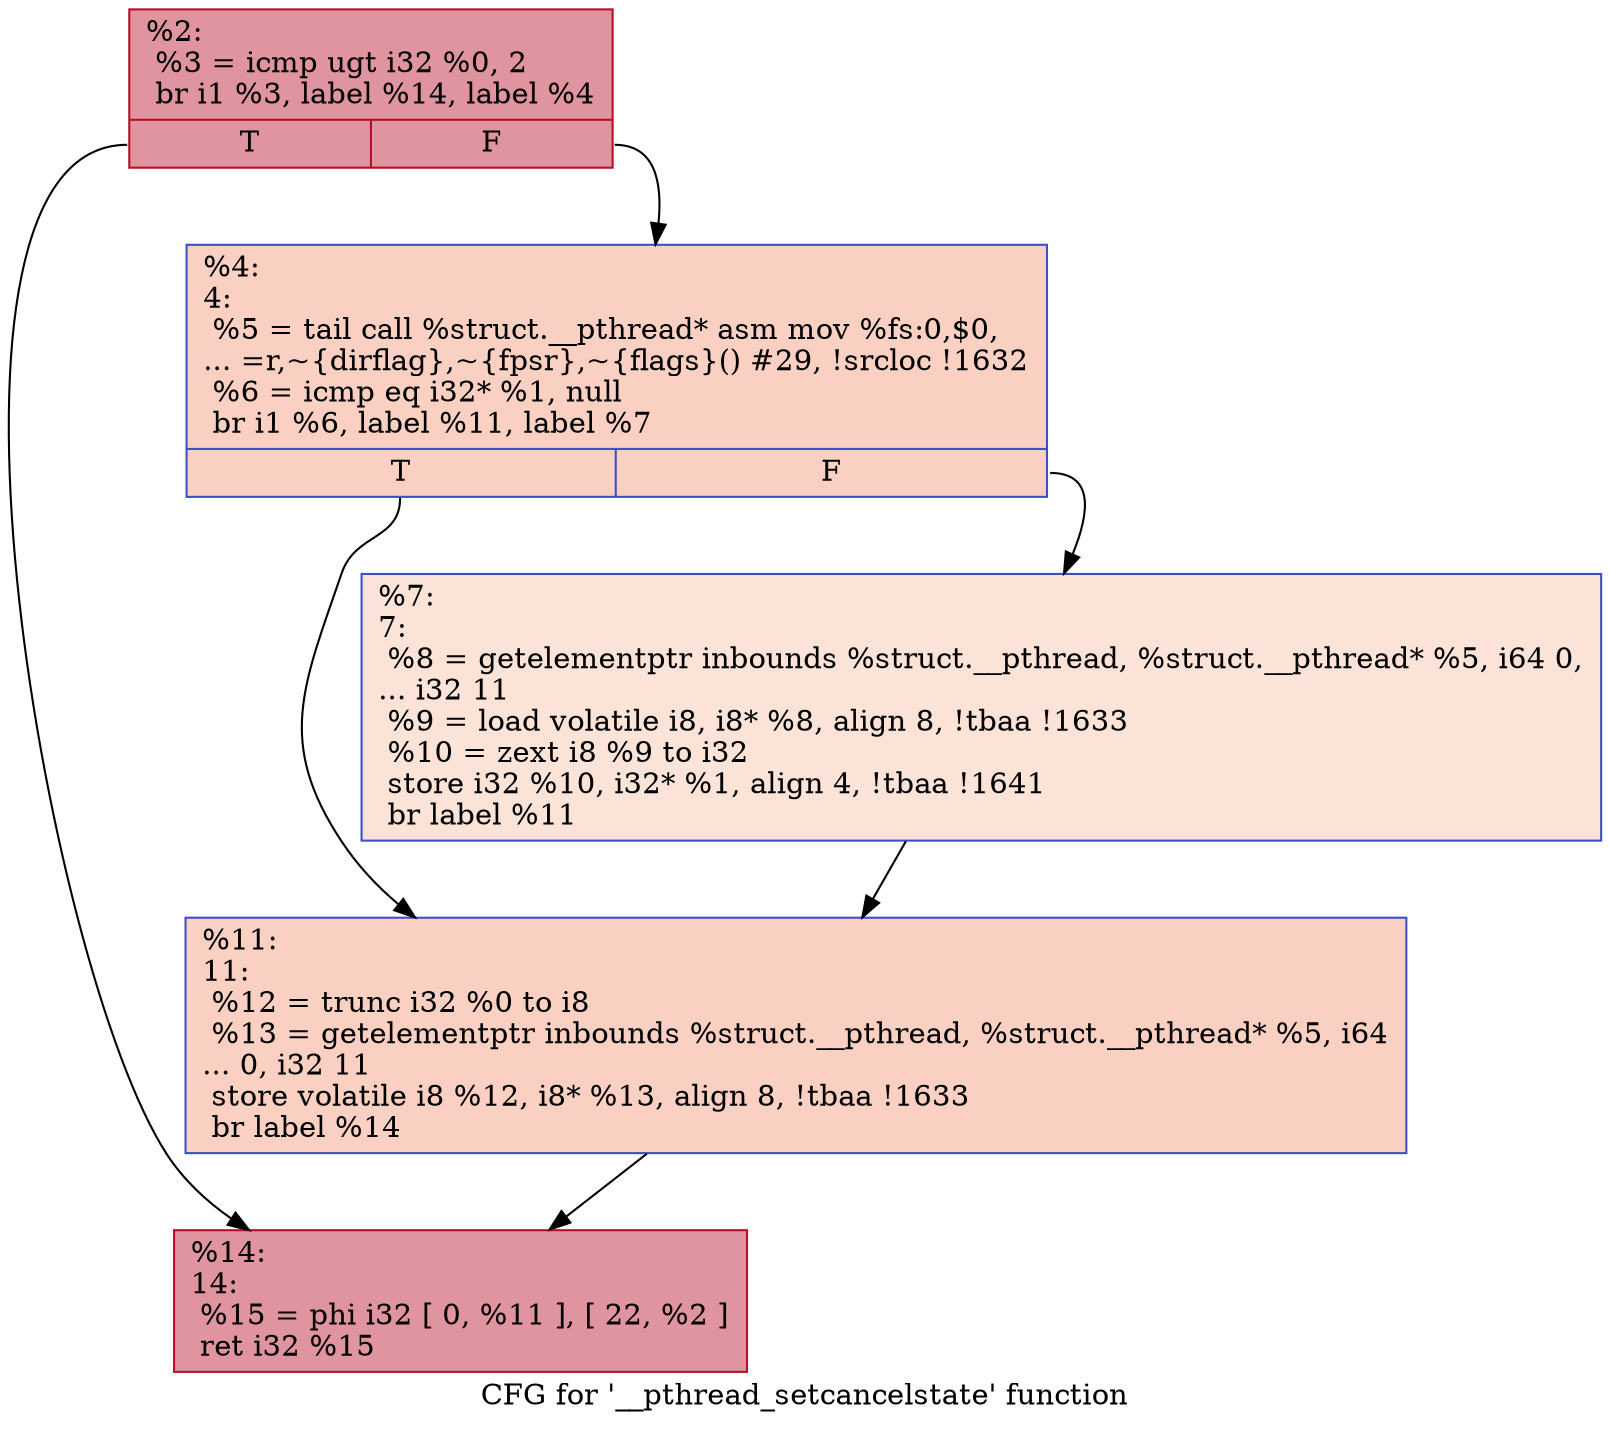 digraph "CFG for '__pthread_setcancelstate' function" {
	label="CFG for '__pthread_setcancelstate' function";

	Node0x14c56f0 [shape=record,color="#b70d28ff", style=filled, fillcolor="#b70d2870",label="{%2:\l  %3 = icmp ugt i32 %0, 2\l  br i1 %3, label %14, label %4\l|{<s0>T|<s1>F}}"];
	Node0x14c56f0:s0 -> Node0x14c5830;
	Node0x14c56f0:s1 -> Node0x14c5740;
	Node0x14c5740 [shape=record,color="#3d50c3ff", style=filled, fillcolor="#f3947570",label="{%4:\l4:                                                \l  %5 = tail call %struct.__pthread* asm mov %fs:0,$0,\l... =r,~\{dirflag\},~\{fpsr\},~\{flags\}() #29, !srcloc !1632\l  %6 = icmp eq i32* %1, null\l  br i1 %6, label %11, label %7\l|{<s0>T|<s1>F}}"];
	Node0x14c5740:s0 -> Node0x14c57e0;
	Node0x14c5740:s1 -> Node0x14c5790;
	Node0x14c5790 [shape=record,color="#3d50c3ff", style=filled, fillcolor="#f6bfa670",label="{%7:\l7:                                                \l  %8 = getelementptr inbounds %struct.__pthread, %struct.__pthread* %5, i64 0,\l... i32 11\l  %9 = load volatile i8, i8* %8, align 8, !tbaa !1633\l  %10 = zext i8 %9 to i32\l  store i32 %10, i32* %1, align 4, !tbaa !1641\l  br label %11\l}"];
	Node0x14c5790 -> Node0x14c57e0;
	Node0x14c57e0 [shape=record,color="#3d50c3ff", style=filled, fillcolor="#f3947570",label="{%11:\l11:                                               \l  %12 = trunc i32 %0 to i8\l  %13 = getelementptr inbounds %struct.__pthread, %struct.__pthread* %5, i64\l... 0, i32 11\l  store volatile i8 %12, i8* %13, align 8, !tbaa !1633\l  br label %14\l}"];
	Node0x14c57e0 -> Node0x14c5830;
	Node0x14c5830 [shape=record,color="#b70d28ff", style=filled, fillcolor="#b70d2870",label="{%14:\l14:                                               \l  %15 = phi i32 [ 0, %11 ], [ 22, %2 ]\l  ret i32 %15\l}"];
}
